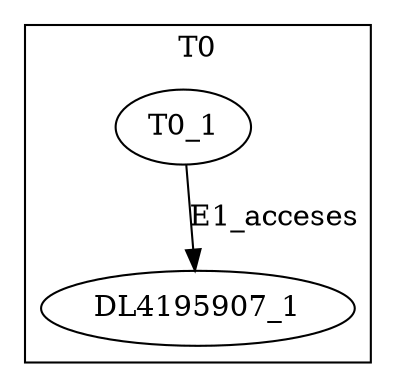 digraph G {
subgraph cluster_1 {
label=T0
edge[label=E1_acceses];
T0_1->DL4195907_1;
}subgraph cluster_2 {
label=T1
}}
